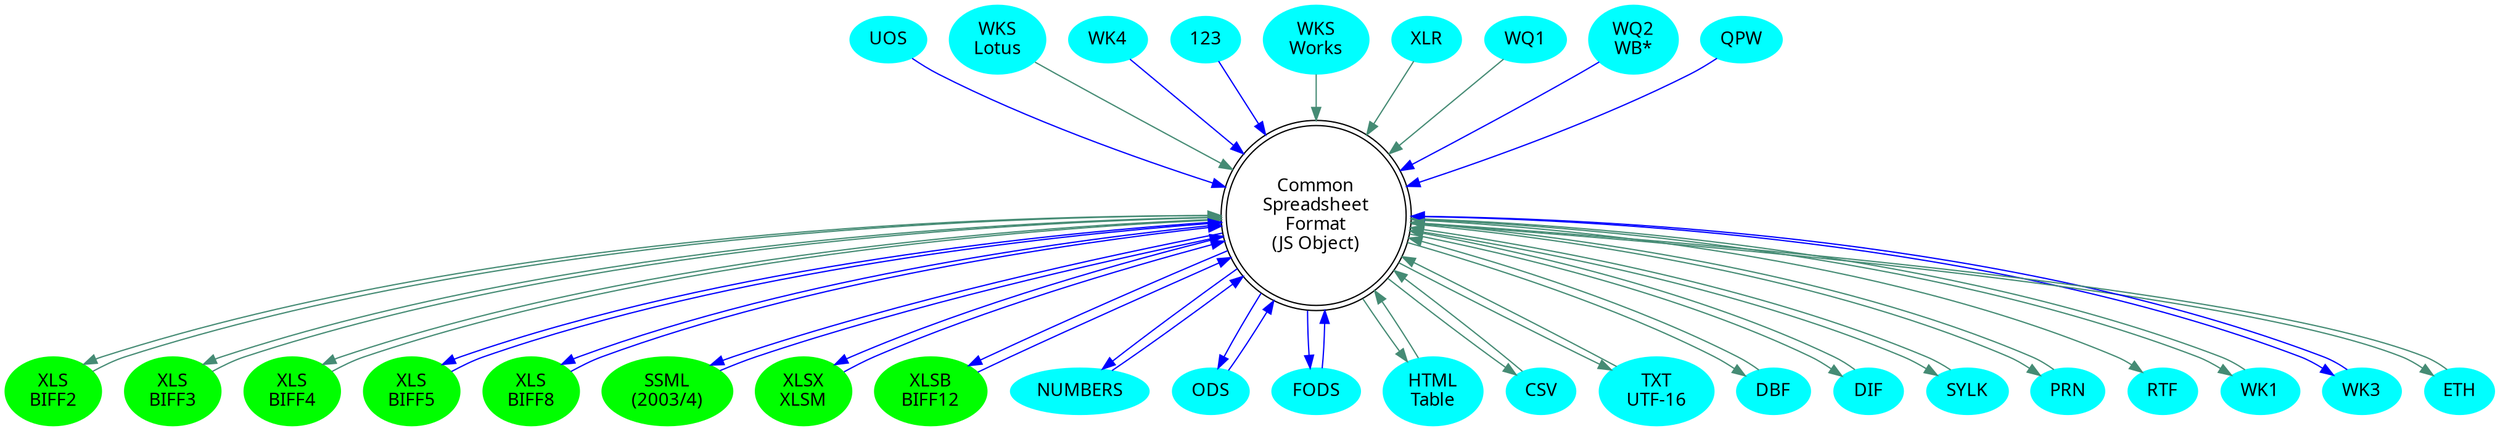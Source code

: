 digraph G {
	graph [mindist=0.1];
	node [fontname="Indie Flower"];
	csf [shape=doublecircle,label="Common\nSpreadsheet\nFormat\n(JS Object)"];
	subgraph XL {
		node  [style=filled,color="#00FF00"];
		xls2  [label="XLS\nBIFF2"];
		xls3  [label="XLS\nBIFF3"];
		xls4  [label="XLS\nBIFF4"];
		xls5  [label="XLS\nBIFF5"];
		xls8  [label="XLS\nBIFF8"];
		xlml  [label="SSML\n(2003/4)"];
		xlsx  [label="XLSX\nXLSM"];
		xlsb  [label="XLSB\nBIFF12"];
	}

	subgraph OLD {
		node  [style=filled,color=cyan];
		nums  [label="NUMBERS"];
		ods   [label="ODS"];
		fods  [label="FODS"];
		uos   [label="UOS"];
		html  [label="HTML\nTable"];
		csv   [label="CSV"];
		txt   [label="TXT\nUTF-16"];
		dbf   [label="DBF"];
		dif   [label="DIF"];
		slk   [label="SYLK"];
		prn   [label="PRN"];
		rtf   [label="RTF"];
		wk1   [label="WK1"];
		wksl  [label="WKS\nLotus"];
		wk3   [label="WK3"];
		wk4   [label="WK4"]
		123   [label="123"];
		wksm  [label="WKS\nWorks"];
		xlr   [label="XLR"];
		wq1   [label="WQ1"];
		wq2   [label="WQ2\nWB*"];
		qpw   [label="QPW"];
		eth   [label="ETH"];
	}

	subgraph WORKBOOK {
		edge [color=blue];
		csf -> xlsx
		xlsx -> csf
		csf -> xlsb
		xlsb -> csf
		csf -> xlml
		xlml -> csf
		csf -> xls5
		xls5 -> csf
		csf -> xls8
		xls8 -> csf
		wq2 -> csf
		ods -> csf
		csf -> ods
		fods -> csf
		csf -> fods
		uos -> csf
		wk3 -> csf
		csf -> wk3
		wk4 -> csf
		123 -> csf
		qpw -> csf
		nums -> csf
		csf -> nums
	}
	subgraph WORKSHEET {
		edge [color=aquamarine4];
		xls2 -> csf
		csf -> xls2
		xls3 -> csf
		csf -> xls3
		xls4 -> csf
		csf -> xls4
		csf -> slk
		slk -> csf
		csf -> dif
		wk1 -> csf
		csf -> wk1
		xlr -> csf
		wq1 -> csf
		wksl -> csf
		wksm -> csf
		dif -> csf
		csf -> rtf
		prn -> csf
		csf -> prn
		csv -> csf
		csf -> csv
		txt -> csf
		csf -> txt
		dbf -> csf
		csf -> dbf
		html -> csf
		csf -> html
		csf -> eth
		eth -> csf
	}
}

